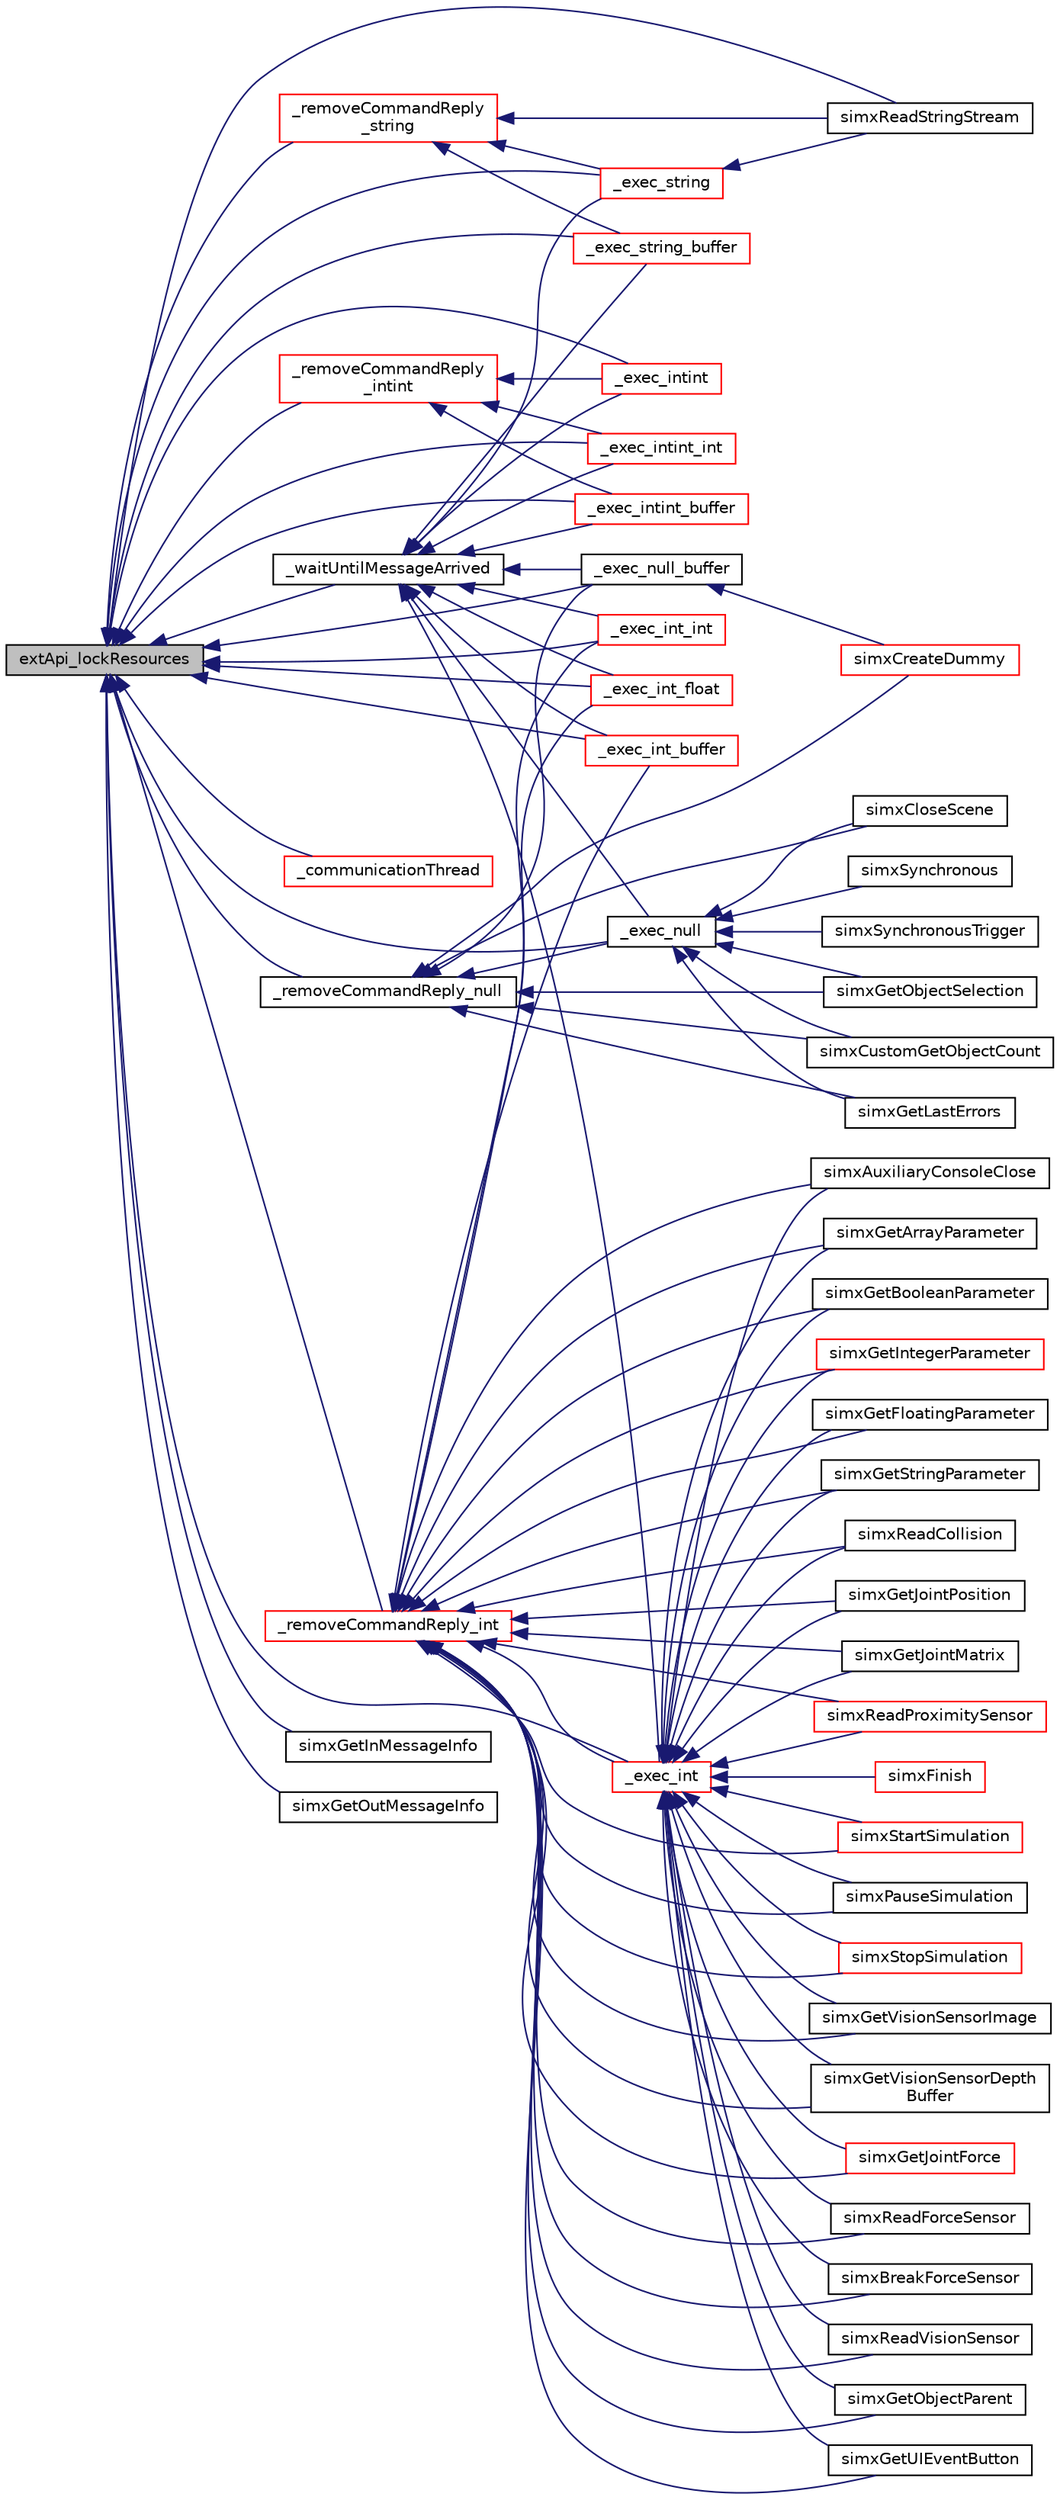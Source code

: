 digraph "extApi_lockResources"
{
  edge [fontname="Helvetica",fontsize="10",labelfontname="Helvetica",labelfontsize="10"];
  node [fontname="Helvetica",fontsize="10",shape=record];
  rankdir="LR";
  Node1 [label="extApi_lockResources",height=0.2,width=0.4,color="black", fillcolor="grey75", style="filled" fontcolor="black"];
  Node1 -> Node2 [dir="back",color="midnightblue",fontsize="10",style="solid",fontname="Helvetica"];
  Node2 [label="_waitUntilMessageArrived",height=0.2,width=0.4,color="black", fillcolor="white", style="filled",URL="$ext_api_8c.html#a093b1d162341967b50d615045c748958"];
  Node2 -> Node3 [dir="back",color="midnightblue",fontsize="10",style="solid",fontname="Helvetica"];
  Node3 [label="_exec_null",height=0.2,width=0.4,color="black", fillcolor="white", style="filled",URL="$ext_api_8c.html#aa4d6e3e9f9ac23ef988b261edd0f1e7f"];
  Node3 -> Node4 [dir="back",color="midnightblue",fontsize="10",style="solid",fontname="Helvetica"];
  Node4 [label="simxSynchronousTrigger",height=0.2,width=0.4,color="black", fillcolor="white", style="filled",URL="$ext_api_8h.html#af09861c15a7b5017d37807def9529f12"];
  Node3 -> Node5 [dir="back",color="midnightblue",fontsize="10",style="solid",fontname="Helvetica"];
  Node5 [label="simxSynchronous",height=0.2,width=0.4,color="black", fillcolor="white", style="filled",URL="$ext_api_8h.html#a0a80c37ef777948657a62b728d9431df"];
  Node3 -> Node6 [dir="back",color="midnightblue",fontsize="10",style="solid",fontname="Helvetica"];
  Node6 [label="simxGetLastErrors",height=0.2,width=0.4,color="black", fillcolor="white", style="filled",URL="$ext_api_8h.html#a265b9b6d5f02dc1ef8d3f456de6ba14f"];
  Node3 -> Node7 [dir="back",color="midnightblue",fontsize="10",style="solid",fontname="Helvetica"];
  Node7 [label="simxCloseScene",height=0.2,width=0.4,color="black", fillcolor="white", style="filled",URL="$ext_api_8h.html#a5be48e4f55358dc8d590b4a5dbc5d40a"];
  Node3 -> Node8 [dir="back",color="midnightblue",fontsize="10",style="solid",fontname="Helvetica"];
  Node8 [label="simxGetObjectSelection",height=0.2,width=0.4,color="black", fillcolor="white", style="filled",URL="$ext_api_8h.html#a54a1782a88e76582bea326066d52ee36"];
  Node3 -> Node9 [dir="back",color="midnightblue",fontsize="10",style="solid",fontname="Helvetica"];
  Node9 [label="simxCustomGetObjectCount",height=0.2,width=0.4,color="black", fillcolor="white", style="filled",URL="$ext_api_custom_8h.html#a6b8e3e5248f60b265adfbaf84df5e314"];
  Node2 -> Node10 [dir="back",color="midnightblue",fontsize="10",style="solid",fontname="Helvetica"];
  Node10 [label="_exec_null_buffer",height=0.2,width=0.4,color="black", fillcolor="white", style="filled",URL="$ext_api_8c.html#a6e5bbe1e829dc2e96f74de0273e580fd"];
  Node10 -> Node11 [dir="back",color="midnightblue",fontsize="10",style="solid",fontname="Helvetica"];
  Node11 [label="simxCreateDummy",height=0.2,width=0.4,color="red", fillcolor="white", style="filled",URL="$ext_api_8h.html#a82649f82fdb3aeab83e5de1be27975a2"];
  Node2 -> Node12 [dir="back",color="midnightblue",fontsize="10",style="solid",fontname="Helvetica"];
  Node12 [label="_exec_int",height=0.2,width=0.4,color="red", fillcolor="white", style="filled",URL="$ext_api_8c.html#a3f9fac4b9f89024076034ffa70db1116"];
  Node12 -> Node13 [dir="back",color="midnightblue",fontsize="10",style="solid",fontname="Helvetica"];
  Node13 [label="simxFinish",height=0.2,width=0.4,color="red", fillcolor="white", style="filled",URL="$ext_api_8h.html#a1ef5e6857ae562f0e910d471ea683202"];
  Node12 -> Node14 [dir="back",color="midnightblue",fontsize="10",style="solid",fontname="Helvetica"];
  Node14 [label="simxGetJointPosition",height=0.2,width=0.4,color="black", fillcolor="white", style="filled",URL="$ext_api_8h.html#a3f77419c65e658adf82752d4f51532df"];
  Node12 -> Node15 [dir="back",color="midnightblue",fontsize="10",style="solid",fontname="Helvetica"];
  Node15 [label="simxGetJointMatrix",height=0.2,width=0.4,color="black", fillcolor="white", style="filled",URL="$ext_api_8h.html#a551f5c252fd6bece0b31a961346c5e86"];
  Node12 -> Node16 [dir="back",color="midnightblue",fontsize="10",style="solid",fontname="Helvetica"];
  Node16 [label="simxReadProximitySensor",height=0.2,width=0.4,color="red", fillcolor="white", style="filled",URL="$ext_api_8h.html#a9b28fe7f6137f494fe70c99b9a921293"];
  Node12 -> Node17 [dir="back",color="midnightblue",fontsize="10",style="solid",fontname="Helvetica"];
  Node17 [label="simxStartSimulation",height=0.2,width=0.4,color="red", fillcolor="white", style="filled",URL="$ext_api_8h.html#a0a5aaad500ed97992f72d6b6b18b90ed"];
  Node12 -> Node18 [dir="back",color="midnightblue",fontsize="10",style="solid",fontname="Helvetica"];
  Node18 [label="simxPauseSimulation",height=0.2,width=0.4,color="black", fillcolor="white", style="filled",URL="$ext_api_8h.html#aa26c076bd8b7220e5986f40567b0a243"];
  Node12 -> Node19 [dir="back",color="midnightblue",fontsize="10",style="solid",fontname="Helvetica"];
  Node19 [label="simxStopSimulation",height=0.2,width=0.4,color="red", fillcolor="white", style="filled",URL="$ext_api_8h.html#aba781c23bfffe69b4e130e9be69239b8"];
  Node12 -> Node20 [dir="back",color="midnightblue",fontsize="10",style="solid",fontname="Helvetica"];
  Node20 [label="simxGetVisionSensorImage",height=0.2,width=0.4,color="black", fillcolor="white", style="filled",URL="$ext_api_8h.html#a33cfd89cf377ea515f697732b535e143"];
  Node12 -> Node21 [dir="back",color="midnightblue",fontsize="10",style="solid",fontname="Helvetica"];
  Node21 [label="simxGetVisionSensorDepth\lBuffer",height=0.2,width=0.4,color="black", fillcolor="white", style="filled",URL="$ext_api_8h.html#a7c25ae520b92031fa3fbcc20092f7685"];
  Node12 -> Node22 [dir="back",color="midnightblue",fontsize="10",style="solid",fontname="Helvetica"];
  Node22 [label="simxGetJointForce",height=0.2,width=0.4,color="red", fillcolor="white", style="filled",URL="$ext_api_8h.html#a3bbd74b44a592d70fc94822e74017f4c"];
  Node12 -> Node23 [dir="back",color="midnightblue",fontsize="10",style="solid",fontname="Helvetica"];
  Node23 [label="simxReadForceSensor",height=0.2,width=0.4,color="black", fillcolor="white", style="filled",URL="$ext_api_8h.html#ace3ba1e1784863e91b612eedc8f68c6a"];
  Node12 -> Node24 [dir="back",color="midnightblue",fontsize="10",style="solid",fontname="Helvetica"];
  Node24 [label="simxBreakForceSensor",height=0.2,width=0.4,color="black", fillcolor="white", style="filled",URL="$ext_api_8h.html#ac0b1a57075a8031b5b460ba8e50affff"];
  Node12 -> Node25 [dir="back",color="midnightblue",fontsize="10",style="solid",fontname="Helvetica"];
  Node25 [label="simxReadVisionSensor",height=0.2,width=0.4,color="black", fillcolor="white", style="filled",URL="$ext_api_8h.html#a89f81d7d0d27a9c502458e4b310b414b"];
  Node12 -> Node26 [dir="back",color="midnightblue",fontsize="10",style="solid",fontname="Helvetica"];
  Node26 [label="simxGetObjectParent",height=0.2,width=0.4,color="black", fillcolor="white", style="filled",URL="$ext_api_8h.html#abd1a9c53eced33331711762ff304fd58"];
  Node12 -> Node27 [dir="back",color="midnightblue",fontsize="10",style="solid",fontname="Helvetica"];
  Node27 [label="simxGetUIEventButton",height=0.2,width=0.4,color="black", fillcolor="white", style="filled",URL="$ext_api_8h.html#ad77400e7086119a6c2fa82227dd4d73a"];
  Node12 -> Node28 [dir="back",color="midnightblue",fontsize="10",style="solid",fontname="Helvetica"];
  Node28 [label="simxAuxiliaryConsoleClose",height=0.2,width=0.4,color="black", fillcolor="white", style="filled",URL="$ext_api_8h.html#aeecb5e8eecc5515d62c58ede99949db1"];
  Node12 -> Node29 [dir="back",color="midnightblue",fontsize="10",style="solid",fontname="Helvetica"];
  Node29 [label="simxGetArrayParameter",height=0.2,width=0.4,color="black", fillcolor="white", style="filled",URL="$ext_api_8h.html#a25383da895441191ebb6395799d0c940"];
  Node12 -> Node30 [dir="back",color="midnightblue",fontsize="10",style="solid",fontname="Helvetica"];
  Node30 [label="simxGetBooleanParameter",height=0.2,width=0.4,color="black", fillcolor="white", style="filled",URL="$ext_api_8h.html#aa0bca449fec3a0a926c03483ee515009"];
  Node12 -> Node31 [dir="back",color="midnightblue",fontsize="10",style="solid",fontname="Helvetica"];
  Node31 [label="simxGetIntegerParameter",height=0.2,width=0.4,color="red", fillcolor="white", style="filled",URL="$ext_api_8h.html#ad09000e94182744bce4c408dc00b2775"];
  Node12 -> Node32 [dir="back",color="midnightblue",fontsize="10",style="solid",fontname="Helvetica"];
  Node32 [label="simxGetFloatingParameter",height=0.2,width=0.4,color="black", fillcolor="white", style="filled",URL="$ext_api_8h.html#a2b0c867e34e487f208d24d8b034e29e9"];
  Node12 -> Node33 [dir="back",color="midnightblue",fontsize="10",style="solid",fontname="Helvetica"];
  Node33 [label="simxGetStringParameter",height=0.2,width=0.4,color="black", fillcolor="white", style="filled",URL="$ext_api_8h.html#a675f71f1e8a8216aa9eb62459cd79eea"];
  Node12 -> Node34 [dir="back",color="midnightblue",fontsize="10",style="solid",fontname="Helvetica"];
  Node34 [label="simxReadCollision",height=0.2,width=0.4,color="black", fillcolor="white", style="filled",URL="$ext_api_8h.html#a7a043b50b10c706144f5feca70ee0ff3"];
  Node2 -> Node35 [dir="back",color="midnightblue",fontsize="10",style="solid",fontname="Helvetica"];
  Node35 [label="_exec_intint",height=0.2,width=0.4,color="red", fillcolor="white", style="filled",URL="$ext_api_8c.html#a08086a57ef343cf270d0ce254755f9b1"];
  Node2 -> Node36 [dir="back",color="midnightblue",fontsize="10",style="solid",fontname="Helvetica"];
  Node36 [label="_exec_string",height=0.2,width=0.4,color="red", fillcolor="white", style="filled",URL="$ext_api_8c.html#a8ed61bf56ec0a97663d58839033c3b8d"];
  Node36 -> Node37 [dir="back",color="midnightblue",fontsize="10",style="solid",fontname="Helvetica"];
  Node37 [label="simxReadStringStream",height=0.2,width=0.4,color="black", fillcolor="white", style="filled",URL="$ext_api_8h.html#ab5b5b691c129977c493d487bd8cd48c2"];
  Node2 -> Node38 [dir="back",color="midnightblue",fontsize="10",style="solid",fontname="Helvetica"];
  Node38 [label="_exec_int_int",height=0.2,width=0.4,color="red", fillcolor="white", style="filled",URL="$ext_api_8c.html#ac38cf11e1170dd061d6755bd73012edf"];
  Node2 -> Node39 [dir="back",color="midnightblue",fontsize="10",style="solid",fontname="Helvetica"];
  Node39 [label="_exec_intint_int",height=0.2,width=0.4,color="red", fillcolor="white", style="filled",URL="$ext_api_8c.html#a6c24b4d2c4ef060907e00d52fb7eba93"];
  Node2 -> Node40 [dir="back",color="midnightblue",fontsize="10",style="solid",fontname="Helvetica"];
  Node40 [label="_exec_intint_buffer",height=0.2,width=0.4,color="red", fillcolor="white", style="filled",URL="$ext_api_8c.html#a913a1086f779eb53fe8c012cc6aad3df"];
  Node2 -> Node41 [dir="back",color="midnightblue",fontsize="10",style="solid",fontname="Helvetica"];
  Node41 [label="_exec_int_float",height=0.2,width=0.4,color="red", fillcolor="white", style="filled",URL="$ext_api_8c.html#a4d1f15efbb05ebc04a8431b0f47dfe97"];
  Node2 -> Node42 [dir="back",color="midnightblue",fontsize="10",style="solid",fontname="Helvetica"];
  Node42 [label="_exec_int_buffer",height=0.2,width=0.4,color="red", fillcolor="white", style="filled",URL="$ext_api_8c.html#aa45d3ce06ddc5671219e14edde3e8c1a"];
  Node2 -> Node43 [dir="back",color="midnightblue",fontsize="10",style="solid",fontname="Helvetica"];
  Node43 [label="_exec_string_buffer",height=0.2,width=0.4,color="red", fillcolor="white", style="filled",URL="$ext_api_8c.html#adb74c31832d3e7bb70c0df25a2f724f5"];
  Node1 -> Node3 [dir="back",color="midnightblue",fontsize="10",style="solid",fontname="Helvetica"];
  Node1 -> Node10 [dir="back",color="midnightblue",fontsize="10",style="solid",fontname="Helvetica"];
  Node1 -> Node12 [dir="back",color="midnightblue",fontsize="10",style="solid",fontname="Helvetica"];
  Node1 -> Node35 [dir="back",color="midnightblue",fontsize="10",style="solid",fontname="Helvetica"];
  Node1 -> Node36 [dir="back",color="midnightblue",fontsize="10",style="solid",fontname="Helvetica"];
  Node1 -> Node38 [dir="back",color="midnightblue",fontsize="10",style="solid",fontname="Helvetica"];
  Node1 -> Node39 [dir="back",color="midnightblue",fontsize="10",style="solid",fontname="Helvetica"];
  Node1 -> Node40 [dir="back",color="midnightblue",fontsize="10",style="solid",fontname="Helvetica"];
  Node1 -> Node41 [dir="back",color="midnightblue",fontsize="10",style="solid",fontname="Helvetica"];
  Node1 -> Node42 [dir="back",color="midnightblue",fontsize="10",style="solid",fontname="Helvetica"];
  Node1 -> Node43 [dir="back",color="midnightblue",fontsize="10",style="solid",fontname="Helvetica"];
  Node1 -> Node44 [dir="back",color="midnightblue",fontsize="10",style="solid",fontname="Helvetica"];
  Node44 [label="_communicationThread",height=0.2,width=0.4,color="red", fillcolor="white", style="filled",URL="$ext_api_8c.html#a59c9b2c70208a3484ea718c8a57773af"];
  Node1 -> Node45 [dir="back",color="midnightblue",fontsize="10",style="solid",fontname="Helvetica"];
  Node45 [label="_removeCommandReply_null",height=0.2,width=0.4,color="black", fillcolor="white", style="filled",URL="$ext_api_8c.html#ac569d534306369b3033e87a52c8f2e5f"];
  Node45 -> Node3 [dir="back",color="midnightblue",fontsize="10",style="solid",fontname="Helvetica"];
  Node45 -> Node10 [dir="back",color="midnightblue",fontsize="10",style="solid",fontname="Helvetica"];
  Node45 -> Node11 [dir="back",color="midnightblue",fontsize="10",style="solid",fontname="Helvetica"];
  Node45 -> Node6 [dir="back",color="midnightblue",fontsize="10",style="solid",fontname="Helvetica"];
  Node45 -> Node7 [dir="back",color="midnightblue",fontsize="10",style="solid",fontname="Helvetica"];
  Node45 -> Node8 [dir="back",color="midnightblue",fontsize="10",style="solid",fontname="Helvetica"];
  Node45 -> Node9 [dir="back",color="midnightblue",fontsize="10",style="solid",fontname="Helvetica"];
  Node1 -> Node46 [dir="back",color="midnightblue",fontsize="10",style="solid",fontname="Helvetica"];
  Node46 [label="_removeCommandReply_int",height=0.2,width=0.4,color="red", fillcolor="white", style="filled",URL="$ext_api_8c.html#a51441ce82ffdbca72699e159ead28822"];
  Node46 -> Node12 [dir="back",color="midnightblue",fontsize="10",style="solid",fontname="Helvetica"];
  Node46 -> Node38 [dir="back",color="midnightblue",fontsize="10",style="solid",fontname="Helvetica"];
  Node46 -> Node41 [dir="back",color="midnightblue",fontsize="10",style="solid",fontname="Helvetica"];
  Node46 -> Node42 [dir="back",color="midnightblue",fontsize="10",style="solid",fontname="Helvetica"];
  Node46 -> Node14 [dir="back",color="midnightblue",fontsize="10",style="solid",fontname="Helvetica"];
  Node46 -> Node15 [dir="back",color="midnightblue",fontsize="10",style="solid",fontname="Helvetica"];
  Node46 -> Node16 [dir="back",color="midnightblue",fontsize="10",style="solid",fontname="Helvetica"];
  Node46 -> Node17 [dir="back",color="midnightblue",fontsize="10",style="solid",fontname="Helvetica"];
  Node46 -> Node18 [dir="back",color="midnightblue",fontsize="10",style="solid",fontname="Helvetica"];
  Node46 -> Node19 [dir="back",color="midnightblue",fontsize="10",style="solid",fontname="Helvetica"];
  Node46 -> Node20 [dir="back",color="midnightblue",fontsize="10",style="solid",fontname="Helvetica"];
  Node46 -> Node21 [dir="back",color="midnightblue",fontsize="10",style="solid",fontname="Helvetica"];
  Node46 -> Node22 [dir="back",color="midnightblue",fontsize="10",style="solid",fontname="Helvetica"];
  Node46 -> Node23 [dir="back",color="midnightblue",fontsize="10",style="solid",fontname="Helvetica"];
  Node46 -> Node24 [dir="back",color="midnightblue",fontsize="10",style="solid",fontname="Helvetica"];
  Node46 -> Node25 [dir="back",color="midnightblue",fontsize="10",style="solid",fontname="Helvetica"];
  Node46 -> Node26 [dir="back",color="midnightblue",fontsize="10",style="solid",fontname="Helvetica"];
  Node46 -> Node27 [dir="back",color="midnightblue",fontsize="10",style="solid",fontname="Helvetica"];
  Node46 -> Node28 [dir="back",color="midnightblue",fontsize="10",style="solid",fontname="Helvetica"];
  Node46 -> Node29 [dir="back",color="midnightblue",fontsize="10",style="solid",fontname="Helvetica"];
  Node46 -> Node30 [dir="back",color="midnightblue",fontsize="10",style="solid",fontname="Helvetica"];
  Node46 -> Node31 [dir="back",color="midnightblue",fontsize="10",style="solid",fontname="Helvetica"];
  Node46 -> Node32 [dir="back",color="midnightblue",fontsize="10",style="solid",fontname="Helvetica"];
  Node46 -> Node33 [dir="back",color="midnightblue",fontsize="10",style="solid",fontname="Helvetica"];
  Node46 -> Node34 [dir="back",color="midnightblue",fontsize="10",style="solid",fontname="Helvetica"];
  Node1 -> Node47 [dir="back",color="midnightblue",fontsize="10",style="solid",fontname="Helvetica"];
  Node47 [label="_removeCommandReply\l_intint",height=0.2,width=0.4,color="red", fillcolor="white", style="filled",URL="$ext_api_8c.html#ae5ddb8bbdf53e9f3166e57c4c55f0b5b"];
  Node47 -> Node35 [dir="back",color="midnightblue",fontsize="10",style="solid",fontname="Helvetica"];
  Node47 -> Node39 [dir="back",color="midnightblue",fontsize="10",style="solid",fontname="Helvetica"];
  Node47 -> Node40 [dir="back",color="midnightblue",fontsize="10",style="solid",fontname="Helvetica"];
  Node1 -> Node48 [dir="back",color="midnightblue",fontsize="10",style="solid",fontname="Helvetica"];
  Node48 [label="_removeCommandReply\l_string",height=0.2,width=0.4,color="red", fillcolor="white", style="filled",URL="$ext_api_8c.html#a0ee03b8866e5f9a7b38323f42d379df7"];
  Node48 -> Node36 [dir="back",color="midnightblue",fontsize="10",style="solid",fontname="Helvetica"];
  Node48 -> Node43 [dir="back",color="midnightblue",fontsize="10",style="solid",fontname="Helvetica"];
  Node48 -> Node37 [dir="back",color="midnightblue",fontsize="10",style="solid",fontname="Helvetica"];
  Node1 -> Node49 [dir="back",color="midnightblue",fontsize="10",style="solid",fontname="Helvetica"];
  Node49 [label="simxGetInMessageInfo",height=0.2,width=0.4,color="black", fillcolor="white", style="filled",URL="$ext_api_8h.html#a6352a865d12df85cd218fac5f8fadba8"];
  Node1 -> Node50 [dir="back",color="midnightblue",fontsize="10",style="solid",fontname="Helvetica"];
  Node50 [label="simxGetOutMessageInfo",height=0.2,width=0.4,color="black", fillcolor="white", style="filled",URL="$ext_api_8h.html#a7c8005b2a6e38a633dab023f4bb4b849"];
  Node1 -> Node37 [dir="back",color="midnightblue",fontsize="10",style="solid",fontname="Helvetica"];
}
